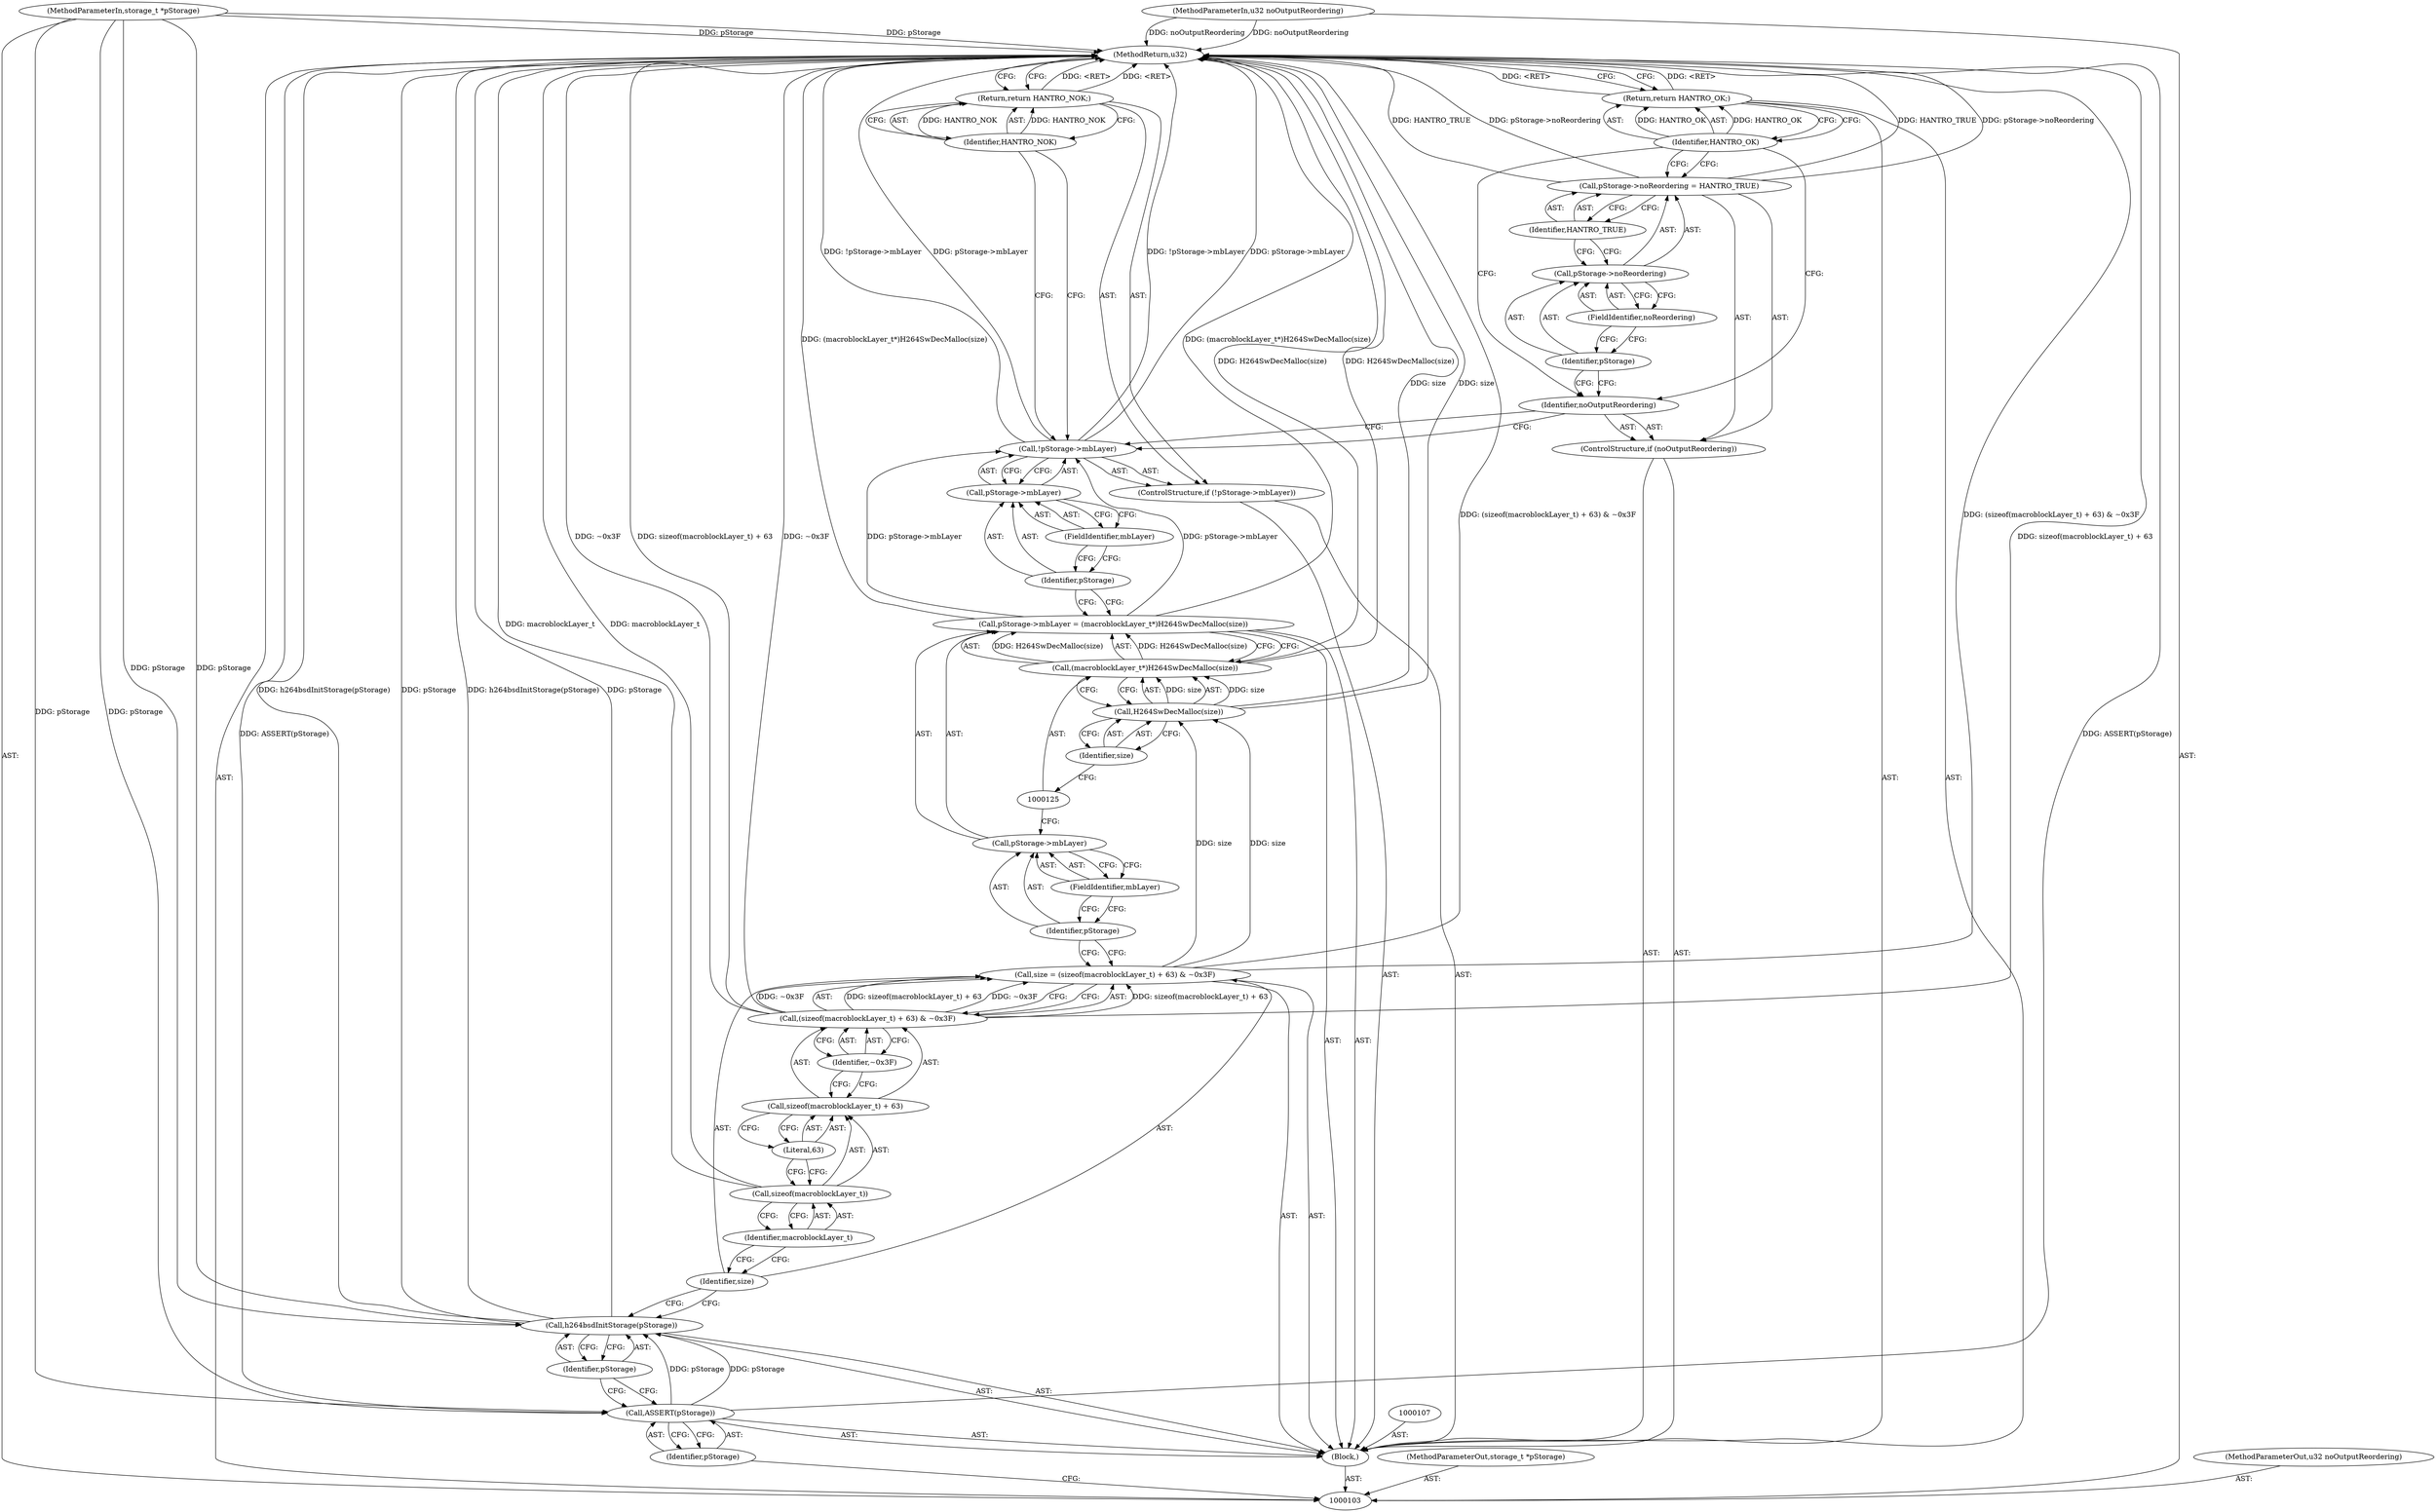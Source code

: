 digraph "1_Android_2b6f22dc64d456471a1dc6df09d515771d1427c8_4" {
"1000144" [label="(MethodReturn,u32)"];
"1000104" [label="(MethodParameterIn,storage_t *pStorage)"];
"1000196" [label="(MethodParameterOut,storage_t *pStorage)"];
"1000105" [label="(MethodParameterIn,u32 noOutputReordering)"];
"1000197" [label="(MethodParameterOut,u32 noOutputReordering)"];
"1000111" [label="(Identifier,pStorage)"];
"1000110" [label="(Call,h264bsdInitStorage(pStorage))"];
"1000114" [label="(Call,(sizeof(macroblockLayer_t) + 63) & ~0x3F)"];
"1000115" [label="(Call,sizeof(macroblockLayer_t) + 63)"];
"1000116" [label="(Call,sizeof(macroblockLayer_t))"];
"1000117" [label="(Identifier,macroblockLayer_t)"];
"1000118" [label="(Literal,63)"];
"1000119" [label="(Identifier,~0x3F)"];
"1000112" [label="(Call,size = (sizeof(macroblockLayer_t) + 63) & ~0x3F)"];
"1000113" [label="(Identifier,size)"];
"1000123" [label="(FieldIdentifier,mbLayer)"];
"1000124" [label="(Call,(macroblockLayer_t*)H264SwDecMalloc(size))"];
"1000120" [label="(Call,pStorage->mbLayer = (macroblockLayer_t*)H264SwDecMalloc(size))"];
"1000121" [label="(Call,pStorage->mbLayer)"];
"1000122" [label="(Identifier,pStorage)"];
"1000126" [label="(Call,H264SwDecMalloc(size))"];
"1000127" [label="(Identifier,size)"];
"1000130" [label="(Call,pStorage->mbLayer)"];
"1000131" [label="(Identifier,pStorage)"];
"1000132" [label="(FieldIdentifier,mbLayer)"];
"1000128" [label="(ControlStructure,if (!pStorage->mbLayer))"];
"1000129" [label="(Call,!pStorage->mbLayer)"];
"1000134" [label="(Identifier,HANTRO_NOK)"];
"1000133" [label="(Return,return HANTRO_NOK;)"];
"1000106" [label="(Block,)"];
"1000135" [label="(ControlStructure,if (noOutputReordering))"];
"1000136" [label="(Identifier,noOutputReordering)"];
"1000140" [label="(FieldIdentifier,noReordering)"];
"1000141" [label="(Identifier,HANTRO_TRUE)"];
"1000137" [label="(Call,pStorage->noReordering = HANTRO_TRUE)"];
"1000138" [label="(Call,pStorage->noReordering)"];
"1000139" [label="(Identifier,pStorage)"];
"1000142" [label="(Return,return HANTRO_OK;)"];
"1000143" [label="(Identifier,HANTRO_OK)"];
"1000109" [label="(Identifier,pStorage)"];
"1000108" [label="(Call,ASSERT(pStorage))"];
"1000144" -> "1000103"  [label="AST: "];
"1000144" -> "1000133"  [label="CFG: "];
"1000144" -> "1000142"  [label="CFG: "];
"1000116" -> "1000144"  [label="DDG: macroblockLayer_t"];
"1000108" -> "1000144"  [label="DDG: ASSERT(pStorage)"];
"1000104" -> "1000144"  [label="DDG: pStorage"];
"1000105" -> "1000144"  [label="DDG: noOutputReordering"];
"1000112" -> "1000144"  [label="DDG: (sizeof(macroblockLayer_t) + 63) & ~0x3F"];
"1000137" -> "1000144"  [label="DDG: HANTRO_TRUE"];
"1000137" -> "1000144"  [label="DDG: pStorage->noReordering"];
"1000129" -> "1000144"  [label="DDG: !pStorage->mbLayer"];
"1000129" -> "1000144"  [label="DDG: pStorage->mbLayer"];
"1000114" -> "1000144"  [label="DDG: sizeof(macroblockLayer_t) + 63"];
"1000114" -> "1000144"  [label="DDG: ~0x3F"];
"1000126" -> "1000144"  [label="DDG: size"];
"1000120" -> "1000144"  [label="DDG: (macroblockLayer_t*)H264SwDecMalloc(size)"];
"1000124" -> "1000144"  [label="DDG: H264SwDecMalloc(size)"];
"1000110" -> "1000144"  [label="DDG: h264bsdInitStorage(pStorage)"];
"1000110" -> "1000144"  [label="DDG: pStorage"];
"1000142" -> "1000144"  [label="DDG: <RET>"];
"1000133" -> "1000144"  [label="DDG: <RET>"];
"1000104" -> "1000103"  [label="AST: "];
"1000104" -> "1000144"  [label="DDG: pStorage"];
"1000104" -> "1000108"  [label="DDG: pStorage"];
"1000104" -> "1000110"  [label="DDG: pStorage"];
"1000196" -> "1000103"  [label="AST: "];
"1000105" -> "1000103"  [label="AST: "];
"1000105" -> "1000144"  [label="DDG: noOutputReordering"];
"1000197" -> "1000103"  [label="AST: "];
"1000111" -> "1000110"  [label="AST: "];
"1000111" -> "1000108"  [label="CFG: "];
"1000110" -> "1000111"  [label="CFG: "];
"1000110" -> "1000106"  [label="AST: "];
"1000110" -> "1000111"  [label="CFG: "];
"1000111" -> "1000110"  [label="AST: "];
"1000113" -> "1000110"  [label="CFG: "];
"1000110" -> "1000144"  [label="DDG: h264bsdInitStorage(pStorage)"];
"1000110" -> "1000144"  [label="DDG: pStorage"];
"1000108" -> "1000110"  [label="DDG: pStorage"];
"1000104" -> "1000110"  [label="DDG: pStorage"];
"1000114" -> "1000112"  [label="AST: "];
"1000114" -> "1000119"  [label="CFG: "];
"1000115" -> "1000114"  [label="AST: "];
"1000119" -> "1000114"  [label="AST: "];
"1000112" -> "1000114"  [label="CFG: "];
"1000114" -> "1000144"  [label="DDG: sizeof(macroblockLayer_t) + 63"];
"1000114" -> "1000144"  [label="DDG: ~0x3F"];
"1000114" -> "1000112"  [label="DDG: sizeof(macroblockLayer_t) + 63"];
"1000114" -> "1000112"  [label="DDG: ~0x3F"];
"1000115" -> "1000114"  [label="AST: "];
"1000115" -> "1000118"  [label="CFG: "];
"1000116" -> "1000115"  [label="AST: "];
"1000118" -> "1000115"  [label="AST: "];
"1000119" -> "1000115"  [label="CFG: "];
"1000116" -> "1000115"  [label="AST: "];
"1000116" -> "1000117"  [label="CFG: "];
"1000117" -> "1000116"  [label="AST: "];
"1000118" -> "1000116"  [label="CFG: "];
"1000116" -> "1000144"  [label="DDG: macroblockLayer_t"];
"1000117" -> "1000116"  [label="AST: "];
"1000117" -> "1000113"  [label="CFG: "];
"1000116" -> "1000117"  [label="CFG: "];
"1000118" -> "1000115"  [label="AST: "];
"1000118" -> "1000116"  [label="CFG: "];
"1000115" -> "1000118"  [label="CFG: "];
"1000119" -> "1000114"  [label="AST: "];
"1000119" -> "1000115"  [label="CFG: "];
"1000114" -> "1000119"  [label="CFG: "];
"1000112" -> "1000106"  [label="AST: "];
"1000112" -> "1000114"  [label="CFG: "];
"1000113" -> "1000112"  [label="AST: "];
"1000114" -> "1000112"  [label="AST: "];
"1000122" -> "1000112"  [label="CFG: "];
"1000112" -> "1000144"  [label="DDG: (sizeof(macroblockLayer_t) + 63) & ~0x3F"];
"1000114" -> "1000112"  [label="DDG: sizeof(macroblockLayer_t) + 63"];
"1000114" -> "1000112"  [label="DDG: ~0x3F"];
"1000112" -> "1000126"  [label="DDG: size"];
"1000113" -> "1000112"  [label="AST: "];
"1000113" -> "1000110"  [label="CFG: "];
"1000117" -> "1000113"  [label="CFG: "];
"1000123" -> "1000121"  [label="AST: "];
"1000123" -> "1000122"  [label="CFG: "];
"1000121" -> "1000123"  [label="CFG: "];
"1000124" -> "1000120"  [label="AST: "];
"1000124" -> "1000126"  [label="CFG: "];
"1000125" -> "1000124"  [label="AST: "];
"1000126" -> "1000124"  [label="AST: "];
"1000120" -> "1000124"  [label="CFG: "];
"1000124" -> "1000144"  [label="DDG: H264SwDecMalloc(size)"];
"1000124" -> "1000120"  [label="DDG: H264SwDecMalloc(size)"];
"1000126" -> "1000124"  [label="DDG: size"];
"1000120" -> "1000106"  [label="AST: "];
"1000120" -> "1000124"  [label="CFG: "];
"1000121" -> "1000120"  [label="AST: "];
"1000124" -> "1000120"  [label="AST: "];
"1000131" -> "1000120"  [label="CFG: "];
"1000120" -> "1000144"  [label="DDG: (macroblockLayer_t*)H264SwDecMalloc(size)"];
"1000124" -> "1000120"  [label="DDG: H264SwDecMalloc(size)"];
"1000120" -> "1000129"  [label="DDG: pStorage->mbLayer"];
"1000121" -> "1000120"  [label="AST: "];
"1000121" -> "1000123"  [label="CFG: "];
"1000122" -> "1000121"  [label="AST: "];
"1000123" -> "1000121"  [label="AST: "];
"1000125" -> "1000121"  [label="CFG: "];
"1000122" -> "1000121"  [label="AST: "];
"1000122" -> "1000112"  [label="CFG: "];
"1000123" -> "1000122"  [label="CFG: "];
"1000126" -> "1000124"  [label="AST: "];
"1000126" -> "1000127"  [label="CFG: "];
"1000127" -> "1000126"  [label="AST: "];
"1000124" -> "1000126"  [label="CFG: "];
"1000126" -> "1000144"  [label="DDG: size"];
"1000126" -> "1000124"  [label="DDG: size"];
"1000112" -> "1000126"  [label="DDG: size"];
"1000127" -> "1000126"  [label="AST: "];
"1000127" -> "1000125"  [label="CFG: "];
"1000126" -> "1000127"  [label="CFG: "];
"1000130" -> "1000129"  [label="AST: "];
"1000130" -> "1000132"  [label="CFG: "];
"1000131" -> "1000130"  [label="AST: "];
"1000132" -> "1000130"  [label="AST: "];
"1000129" -> "1000130"  [label="CFG: "];
"1000131" -> "1000130"  [label="AST: "];
"1000131" -> "1000120"  [label="CFG: "];
"1000132" -> "1000131"  [label="CFG: "];
"1000132" -> "1000130"  [label="AST: "];
"1000132" -> "1000131"  [label="CFG: "];
"1000130" -> "1000132"  [label="CFG: "];
"1000128" -> "1000106"  [label="AST: "];
"1000129" -> "1000128"  [label="AST: "];
"1000133" -> "1000128"  [label="AST: "];
"1000129" -> "1000128"  [label="AST: "];
"1000129" -> "1000130"  [label="CFG: "];
"1000130" -> "1000129"  [label="AST: "];
"1000134" -> "1000129"  [label="CFG: "];
"1000136" -> "1000129"  [label="CFG: "];
"1000129" -> "1000144"  [label="DDG: !pStorage->mbLayer"];
"1000129" -> "1000144"  [label="DDG: pStorage->mbLayer"];
"1000120" -> "1000129"  [label="DDG: pStorage->mbLayer"];
"1000134" -> "1000133"  [label="AST: "];
"1000134" -> "1000129"  [label="CFG: "];
"1000133" -> "1000134"  [label="CFG: "];
"1000134" -> "1000133"  [label="DDG: HANTRO_NOK"];
"1000133" -> "1000128"  [label="AST: "];
"1000133" -> "1000134"  [label="CFG: "];
"1000134" -> "1000133"  [label="AST: "];
"1000144" -> "1000133"  [label="CFG: "];
"1000133" -> "1000144"  [label="DDG: <RET>"];
"1000134" -> "1000133"  [label="DDG: HANTRO_NOK"];
"1000106" -> "1000103"  [label="AST: "];
"1000107" -> "1000106"  [label="AST: "];
"1000108" -> "1000106"  [label="AST: "];
"1000110" -> "1000106"  [label="AST: "];
"1000112" -> "1000106"  [label="AST: "];
"1000120" -> "1000106"  [label="AST: "];
"1000128" -> "1000106"  [label="AST: "];
"1000135" -> "1000106"  [label="AST: "];
"1000142" -> "1000106"  [label="AST: "];
"1000135" -> "1000106"  [label="AST: "];
"1000136" -> "1000135"  [label="AST: "];
"1000137" -> "1000135"  [label="AST: "];
"1000136" -> "1000135"  [label="AST: "];
"1000136" -> "1000129"  [label="CFG: "];
"1000139" -> "1000136"  [label="CFG: "];
"1000143" -> "1000136"  [label="CFG: "];
"1000140" -> "1000138"  [label="AST: "];
"1000140" -> "1000139"  [label="CFG: "];
"1000138" -> "1000140"  [label="CFG: "];
"1000141" -> "1000137"  [label="AST: "];
"1000141" -> "1000138"  [label="CFG: "];
"1000137" -> "1000141"  [label="CFG: "];
"1000137" -> "1000135"  [label="AST: "];
"1000137" -> "1000141"  [label="CFG: "];
"1000138" -> "1000137"  [label="AST: "];
"1000141" -> "1000137"  [label="AST: "];
"1000143" -> "1000137"  [label="CFG: "];
"1000137" -> "1000144"  [label="DDG: HANTRO_TRUE"];
"1000137" -> "1000144"  [label="DDG: pStorage->noReordering"];
"1000138" -> "1000137"  [label="AST: "];
"1000138" -> "1000140"  [label="CFG: "];
"1000139" -> "1000138"  [label="AST: "];
"1000140" -> "1000138"  [label="AST: "];
"1000141" -> "1000138"  [label="CFG: "];
"1000139" -> "1000138"  [label="AST: "];
"1000139" -> "1000136"  [label="CFG: "];
"1000140" -> "1000139"  [label="CFG: "];
"1000142" -> "1000106"  [label="AST: "];
"1000142" -> "1000143"  [label="CFG: "];
"1000143" -> "1000142"  [label="AST: "];
"1000144" -> "1000142"  [label="CFG: "];
"1000142" -> "1000144"  [label="DDG: <RET>"];
"1000143" -> "1000142"  [label="DDG: HANTRO_OK"];
"1000143" -> "1000142"  [label="AST: "];
"1000143" -> "1000137"  [label="CFG: "];
"1000143" -> "1000136"  [label="CFG: "];
"1000142" -> "1000143"  [label="CFG: "];
"1000143" -> "1000142"  [label="DDG: HANTRO_OK"];
"1000109" -> "1000108"  [label="AST: "];
"1000109" -> "1000103"  [label="CFG: "];
"1000108" -> "1000109"  [label="CFG: "];
"1000108" -> "1000106"  [label="AST: "];
"1000108" -> "1000109"  [label="CFG: "];
"1000109" -> "1000108"  [label="AST: "];
"1000111" -> "1000108"  [label="CFG: "];
"1000108" -> "1000144"  [label="DDG: ASSERT(pStorage)"];
"1000104" -> "1000108"  [label="DDG: pStorage"];
"1000108" -> "1000110"  [label="DDG: pStorage"];
}
